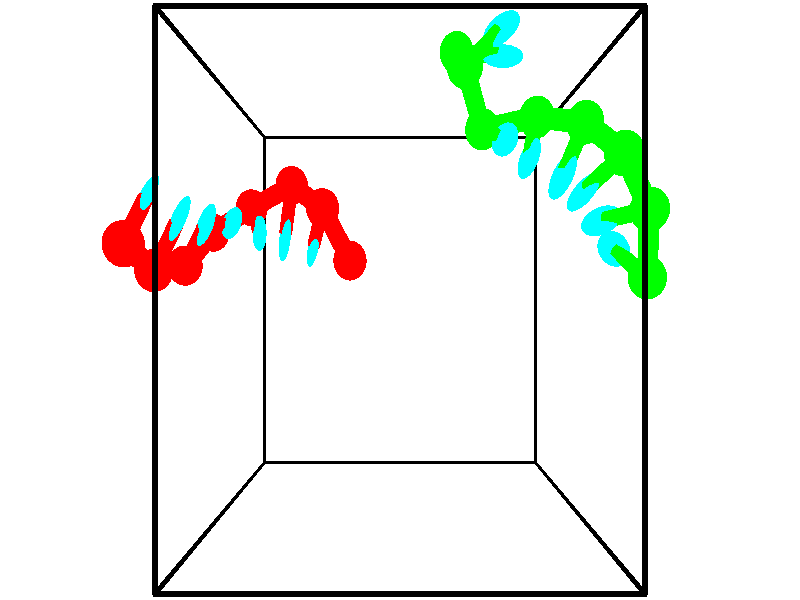 // switches for output
#declare DRAW_BASES = 1; // possible values are 0, 1; only relevant for DNA ribbons
#declare DRAW_BASES_TYPE = 3; // possible values are 1, 2, 3; only relevant for DNA ribbons
#declare DRAW_FOG = 0; // set to 1 to enable fog

#include "colors.inc"

#include "transforms.inc"
background { rgb <1, 1, 1>}

#default {
   normal{
       ripples 0.25
       frequency 0.20
       turbulence 0.2
       lambda 5
   }
	finish {
		phong 0.1
		phong_size 40.
	}
}

// original window dimensions: 1024x640


// camera settings

camera {
	sky <-0, 1, 0>
	up <-0, 1, 0>
	right 1.6 * <1, 0, 0>
	location <2.5, 2.5, 11.1562>
	look_at <2.5, 2.5, 2.5>
	direction <0, 0, -8.6562>
	angle 67.0682
}


# declare cpy_camera_pos = <2.5, 2.5, 11.1562>;
# if (DRAW_FOG = 1)
fog {
	fog_type 2
	up vnormalize(cpy_camera_pos)
	color rgbt<1,1,1,0.3>
	distance 1e-5
	fog_alt 3e-3
	fog_offset 4
}
# end


// LIGHTS

# declare lum = 6;
global_settings {
	ambient_light rgb lum * <0.05, 0.05, 0.05>
	max_trace_level 15
}# declare cpy_direct_light_amount = 0.25;
light_source
{	1000 * <-1, -1, 1>,
	rgb lum * cpy_direct_light_amount
	parallel
}

light_source
{	1000 * <1, 1, -1>,
	rgb lum * cpy_direct_light_amount
	parallel
}

// strand 0

// nucleotide -1

// particle -1
sphere {
	<1.745570, 2.994639, 2.048072> 0.250000
	pigment { color rgbt <1,0,0,0> }
	no_shadow
}
cylinder {
	<1.678543, 3.041584, 1.656532>,  <1.638327, 3.069751, 1.421608>, 0.100000
	pigment { color rgbt <1,0,0,0> }
	no_shadow
}
cylinder {
	<1.678543, 3.041584, 1.656532>,  <1.745570, 2.994639, 2.048072>, 0.100000
	pigment { color rgbt <1,0,0,0> }
	no_shadow
}

// particle -1
sphere {
	<1.678543, 3.041584, 1.656532> 0.100000
	pigment { color rgbt <1,0,0,0> }
	no_shadow
}
sphere {
	0, 1
	scale<0.080000,0.200000,0.300000>
	matrix <-0.985002, 0.021506, 0.171198,
		0.041143, 0.992856, 0.112000,
		-0.167567, 0.117364, -0.978850,
		1.628273, 3.076793, 1.362877>
	pigment { color rgbt <0,1,1,0> }
	no_shadow
}
cylinder {
	<1.328846, 3.658263, 2.016069>,  <1.745570, 2.994639, 2.048072>, 0.130000
	pigment { color rgbt <1,0,0,0> }
	no_shadow
}

// nucleotide -1

// particle -1
sphere {
	<1.328846, 3.658263, 2.016069> 0.250000
	pigment { color rgbt <1,0,0,0> }
	no_shadow
}
cylinder {
	<1.207474, 3.392736, 1.742638>,  <1.134650, 3.233421, 1.578579>, 0.100000
	pigment { color rgbt <1,0,0,0> }
	no_shadow
}
cylinder {
	<1.207474, 3.392736, 1.742638>,  <1.328846, 3.658263, 2.016069>, 0.100000
	pigment { color rgbt <1,0,0,0> }
	no_shadow
}

// particle -1
sphere {
	<1.207474, 3.392736, 1.742638> 0.100000
	pigment { color rgbt <1,0,0,0> }
	no_shadow
}
sphere {
	0, 1
	scale<0.080000,0.200000,0.300000>
	matrix <-0.952093, 0.182563, 0.245337,
		-0.038063, 0.725272, -0.687409,
		-0.303432, -0.663816, -0.683577,
		1.116444, 3.193592, 1.537564>
	pigment { color rgbt <0,1,1,0> }
	no_shadow
}
cylinder {
	<0.811511, 3.988726, 1.735366>,  <1.328846, 3.658263, 2.016069>, 0.130000
	pigment { color rgbt <1,0,0,0> }
	no_shadow
}

// nucleotide -1

// particle -1
sphere {
	<0.811511, 3.988726, 1.735366> 0.250000
	pigment { color rgbt <1,0,0,0> }
	no_shadow
}
cylinder {
	<0.744568, 3.595455, 1.706093>,  <0.704402, 3.359493, 1.688529>, 0.100000
	pigment { color rgbt <1,0,0,0> }
	no_shadow
}
cylinder {
	<0.744568, 3.595455, 1.706093>,  <0.811511, 3.988726, 1.735366>, 0.100000
	pigment { color rgbt <1,0,0,0> }
	no_shadow
}

// particle -1
sphere {
	<0.744568, 3.595455, 1.706093> 0.100000
	pigment { color rgbt <1,0,0,0> }
	no_shadow
}
sphere {
	0, 1
	scale<0.080000,0.200000,0.300000>
	matrix <-0.917038, 0.127986, 0.377704,
		-0.361983, 0.130322, -0.923030,
		-0.167358, -0.983176, -0.073182,
		0.694360, 3.300502, 1.684138>
	pigment { color rgbt <0,1,1,0> }
	no_shadow
}
cylinder {
	<0.095209, 3.744045, 1.360146>,  <0.811511, 3.988726, 1.735366>, 0.130000
	pigment { color rgbt <1,0,0,0> }
	no_shadow
}

// nucleotide -1

// particle -1
sphere {
	<0.095209, 3.744045, 1.360146> 0.250000
	pigment { color rgbt <1,0,0,0> }
	no_shadow
}
cylinder {
	<0.236198, 3.522213, 1.661663>,  <0.320792, 3.389114, 1.842573>, 0.100000
	pigment { color rgbt <1,0,0,0> }
	no_shadow
}
cylinder {
	<0.236198, 3.522213, 1.661663>,  <0.095209, 3.744045, 1.360146>, 0.100000
	pigment { color rgbt <1,0,0,0> }
	no_shadow
}

// particle -1
sphere {
	<0.236198, 3.522213, 1.661663> 0.100000
	pigment { color rgbt <1,0,0,0> }
	no_shadow
}
sphere {
	0, 1
	scale<0.080000,0.200000,0.300000>
	matrix <-0.861413, 0.122487, 0.492914,
		-0.365690, -0.823066, -0.434549,
		0.352474, -0.554580, 0.753793,
		0.341941, 3.355839, 1.887801>
	pigment { color rgbt <0,1,1,0> }
	no_shadow
}
cylinder {
	<-0.457956, 3.387386, 1.608921>,  <0.095209, 3.744045, 1.360146>, 0.130000
	pigment { color rgbt <1,0,0,0> }
	no_shadow
}

// nucleotide -1

// particle -1
sphere {
	<-0.457956, 3.387386, 1.608921> 0.250000
	pigment { color rgbt <1,0,0,0> }
	no_shadow
}
cylinder {
	<-0.202484, 3.426464, 1.914219>,  <-0.049201, 3.449911, 2.097398>, 0.100000
	pigment { color rgbt <1,0,0,0> }
	no_shadow
}
cylinder {
	<-0.202484, 3.426464, 1.914219>,  <-0.457956, 3.387386, 1.608921>, 0.100000
	pigment { color rgbt <1,0,0,0> }
	no_shadow
}

// particle -1
sphere {
	<-0.202484, 3.426464, 1.914219> 0.100000
	pigment { color rgbt <1,0,0,0> }
	no_shadow
}
sphere {
	0, 1
	scale<0.080000,0.200000,0.300000>
	matrix <-0.764347, 0.194851, 0.614661,
		-0.088668, -0.975955, 0.199122,
		0.638680, 0.097697, 0.763245,
		-0.010880, 3.455773, 2.143193>
	pigment { color rgbt <0,1,1,0> }
	no_shadow
}
cylinder {
	<-0.719064, 2.928469, 2.113970>,  <-0.457956, 3.387386, 1.608921>, 0.130000
	pigment { color rgbt <1,0,0,0> }
	no_shadow
}

// nucleotide -1

// particle -1
sphere {
	<-0.719064, 2.928469, 2.113970> 0.250000
	pigment { color rgbt <1,0,0,0> }
	no_shadow
}
cylinder {
	<-0.488541, 3.200964, 2.294540>,  <-0.350227, 3.364461, 2.402883>, 0.100000
	pigment { color rgbt <1,0,0,0> }
	no_shadow
}
cylinder {
	<-0.488541, 3.200964, 2.294540>,  <-0.719064, 2.928469, 2.113970>, 0.100000
	pigment { color rgbt <1,0,0,0> }
	no_shadow
}

// particle -1
sphere {
	<-0.488541, 3.200964, 2.294540> 0.100000
	pigment { color rgbt <1,0,0,0> }
	no_shadow
}
sphere {
	0, 1
	scale<0.080000,0.200000,0.300000>
	matrix <-0.744964, 0.210811, 0.632920,
		0.336003, -0.701052, 0.628989,
		0.576307, 0.681237, 0.451426,
		-0.315648, 3.405335, 2.429968>
	pigment { color rgbt <0,1,1,0> }
	no_shadow
}
cylinder {
	<-0.922469, 2.841547, 2.764106>,  <-0.719064, 2.928469, 2.113970>, 0.130000
	pigment { color rgbt <1,0,0,0> }
	no_shadow
}

// nucleotide -1

// particle -1
sphere {
	<-0.922469, 2.841547, 2.764106> 0.250000
	pigment { color rgbt <1,0,0,0> }
	no_shadow
}
cylinder {
	<-0.709389, 3.176659, 2.812031>,  <-0.581541, 3.377726, 2.840786>, 0.100000
	pigment { color rgbt <1,0,0,0> }
	no_shadow
}
cylinder {
	<-0.709389, 3.176659, 2.812031>,  <-0.922469, 2.841547, 2.764106>, 0.100000
	pigment { color rgbt <1,0,0,0> }
	no_shadow
}

// particle -1
sphere {
	<-0.709389, 3.176659, 2.812031> 0.100000
	pigment { color rgbt <1,0,0,0> }
	no_shadow
}
sphere {
	0, 1
	scale<0.080000,0.200000,0.300000>
	matrix <-0.725609, 0.379265, 0.574151,
		0.435572, -0.392787, 0.809936,
		0.532700, 0.837781, 0.119812,
		-0.549579, 3.427993, 2.847975>
	pigment { color rgbt <0,1,1,0> }
	no_shadow
}
cylinder {
	<-1.017705, 3.095213, 3.477756>,  <-0.922469, 2.841547, 2.764106>, 0.130000
	pigment { color rgbt <1,0,0,0> }
	no_shadow
}

// nucleotide -1

// particle -1
sphere {
	<-1.017705, 3.095213, 3.477756> 0.250000
	pigment { color rgbt <1,0,0,0> }
	no_shadow
}
cylinder {
	<-0.940880, 3.420258, 3.257656>,  <-0.894785, 3.615284, 3.125596>, 0.100000
	pigment { color rgbt <1,0,0,0> }
	no_shadow
}
cylinder {
	<-0.940880, 3.420258, 3.257656>,  <-1.017705, 3.095213, 3.477756>, 0.100000
	pigment { color rgbt <1,0,0,0> }
	no_shadow
}

// particle -1
sphere {
	<-0.940880, 3.420258, 3.257656> 0.100000
	pigment { color rgbt <1,0,0,0> }
	no_shadow
}
sphere {
	0, 1
	scale<0.080000,0.200000,0.300000>
	matrix <-0.692341, 0.509575, 0.510880,
		0.695540, 0.282839, 0.660474,
		0.192064, 0.812610, -0.550251,
		-0.883261, 3.664041, 3.092581>
	pigment { color rgbt <0,1,1,0> }
	no_shadow
}
// strand 1

// nucleotide -1

// particle -1
sphere {
	<3.345155, 5.593203, 2.112068> 0.250000
	pigment { color rgbt <0,1,0,0> }
	no_shadow
}
cylinder {
	<3.719009, 5.524525, 2.236633>,  <3.943322, 5.483318, 2.311373>, 0.100000
	pigment { color rgbt <0,1,0,0> }
	no_shadow
}
cylinder {
	<3.719009, 5.524525, 2.236633>,  <3.345155, 5.593203, 2.112068>, 0.100000
	pigment { color rgbt <0,1,0,0> }
	no_shadow
}

// particle -1
sphere {
	<3.719009, 5.524525, 2.236633> 0.100000
	pigment { color rgbt <0,1,0,0> }
	no_shadow
}
sphere {
	0, 1
	scale<0.080000,0.200000,0.300000>
	matrix <-0.161617, 0.574965, 0.802057,
		-0.316761, -0.799960, 0.509633,
		0.934635, -0.171695, 0.311414,
		3.999400, 5.473016, 2.330057>
	pigment { color rgbt <0,1,1,0> }
	no_shadow
}
cylinder {
	<3.402829, 5.205081, 2.761677>,  <3.345155, 5.593203, 2.112068>, 0.130000
	pigment { color rgbt <0,1,0,0> }
	no_shadow
}

// nucleotide -1

// particle -1
sphere {
	<3.402829, 5.205081, 2.761677> 0.250000
	pigment { color rgbt <0,1,0,0> }
	no_shadow
}
cylinder {
	<3.699463, 5.470936, 2.725208>,  <3.877443, 5.630448, 2.703327>, 0.100000
	pigment { color rgbt <0,1,0,0> }
	no_shadow
}
cylinder {
	<3.699463, 5.470936, 2.725208>,  <3.402829, 5.205081, 2.761677>, 0.100000
	pigment { color rgbt <0,1,0,0> }
	no_shadow
}

// particle -1
sphere {
	<3.699463, 5.470936, 2.725208> 0.100000
	pigment { color rgbt <0,1,0,0> }
	no_shadow
}
sphere {
	0, 1
	scale<0.080000,0.200000,0.300000>
	matrix <-0.299594, 0.449704, 0.841433,
		0.600248, -0.596678, 0.532614,
		0.741583, 0.664637, -0.091173,
		3.921938, 5.670327, 2.697857>
	pigment { color rgbt <0,1,1,0> }
	no_shadow
}
cylinder {
	<3.703107, 4.576484, 2.337085>,  <3.402829, 5.205081, 2.761677>, 0.130000
	pigment { color rgbt <0,1,0,0> }
	no_shadow
}

// nucleotide -1

// particle -1
sphere {
	<3.703107, 4.576484, 2.337085> 0.250000
	pigment { color rgbt <0,1,0,0> }
	no_shadow
}
cylinder {
	<3.829468, 4.429424, 2.686951>,  <3.905284, 4.341188, 2.896870>, 0.100000
	pigment { color rgbt <0,1,0,0> }
	no_shadow
}
cylinder {
	<3.829468, 4.429424, 2.686951>,  <3.703107, 4.576484, 2.337085>, 0.100000
	pigment { color rgbt <0,1,0,0> }
	no_shadow
}

// particle -1
sphere {
	<3.829468, 4.429424, 2.686951> 0.100000
	pigment { color rgbt <0,1,0,0> }
	no_shadow
}
sphere {
	0, 1
	scale<0.080000,0.200000,0.300000>
	matrix <0.835560, -0.328940, -0.440043,
		0.449494, 0.869846, 0.203280,
		0.315903, -0.367649, 0.874665,
		3.924239, 4.319129, 2.949350>
	pigment { color rgbt <0,1,1,0> }
	no_shadow
}
cylinder {
	<4.466383, 4.692597, 2.465470>,  <3.703107, 4.576484, 2.337085>, 0.130000
	pigment { color rgbt <0,1,0,0> }
	no_shadow
}

// nucleotide -1

// particle -1
sphere {
	<4.466383, 4.692597, 2.465470> 0.250000
	pigment { color rgbt <0,1,0,0> }
	no_shadow
}
cylinder {
	<4.360596, 4.369968, 2.676941>,  <4.297123, 4.176392, 2.803824>, 0.100000
	pigment { color rgbt <0,1,0,0> }
	no_shadow
}
cylinder {
	<4.360596, 4.369968, 2.676941>,  <4.466383, 4.692597, 2.465470>, 0.100000
	pigment { color rgbt <0,1,0,0> }
	no_shadow
}

// particle -1
sphere {
	<4.360596, 4.369968, 2.676941> 0.100000
	pigment { color rgbt <0,1,0,0> }
	no_shadow
}
sphere {
	0, 1
	scale<0.080000,0.200000,0.300000>
	matrix <0.786288, -0.497751, -0.366053,
		0.558397, 0.318885, 0.765836,
		-0.264467, -0.806571, 0.528678,
		4.281256, 4.127997, 2.835544>
	pigment { color rgbt <0,1,1,0> }
	no_shadow
}
cylinder {
	<5.049485, 4.539134, 2.841459>,  <4.466383, 4.692597, 2.465470>, 0.130000
	pigment { color rgbt <0,1,0,0> }
	no_shadow
}

// nucleotide -1

// particle -1
sphere {
	<5.049485, 4.539134, 2.841459> 0.250000
	pigment { color rgbt <0,1,0,0> }
	no_shadow
}
cylinder {
	<4.867554, 4.183262, 2.857460>,  <4.758395, 3.969738, 2.867061>, 0.100000
	pigment { color rgbt <0,1,0,0> }
	no_shadow
}
cylinder {
	<4.867554, 4.183262, 2.857460>,  <5.049485, 4.539134, 2.841459>, 0.100000
	pigment { color rgbt <0,1,0,0> }
	no_shadow
}

// particle -1
sphere {
	<4.867554, 4.183262, 2.857460> 0.100000
	pigment { color rgbt <0,1,0,0> }
	no_shadow
}
sphere {
	0, 1
	scale<0.080000,0.200000,0.300000>
	matrix <0.780020, -0.419638, -0.464190,
		0.429767, -0.179923, 0.884832,
		-0.454828, -0.889680, 0.040003,
		4.731105, 3.916358, 2.869461>
	pigment { color rgbt <0,1,1,0> }
	no_shadow
}
cylinder {
	<5.441874, 4.105395, 3.237915>,  <5.049485, 4.539134, 2.841459>, 0.130000
	pigment { color rgbt <0,1,0,0> }
	no_shadow
}

// nucleotide -1

// particle -1
sphere {
	<5.441874, 4.105395, 3.237915> 0.250000
	pigment { color rgbt <0,1,0,0> }
	no_shadow
}
cylinder {
	<5.213470, 3.899139, 2.982395>,  <5.076428, 3.775386, 2.829083>, 0.100000
	pigment { color rgbt <0,1,0,0> }
	no_shadow
}
cylinder {
	<5.213470, 3.899139, 2.982395>,  <5.441874, 4.105395, 3.237915>, 0.100000
	pigment { color rgbt <0,1,0,0> }
	no_shadow
}

// particle -1
sphere {
	<5.213470, 3.899139, 2.982395> 0.100000
	pigment { color rgbt <0,1,0,0> }
	no_shadow
}
sphere {
	0, 1
	scale<0.080000,0.200000,0.300000>
	matrix <0.812983, -0.463279, -0.352749,
		-0.114051, -0.720755, 0.683743,
		-0.571009, -0.515640, -0.638799,
		5.042168, 3.744447, 2.790755>
	pigment { color rgbt <0,1,1,0> }
	no_shadow
}
cylinder {
	<5.830772, 3.508060, 3.101358>,  <5.441874, 4.105395, 3.237915>, 0.130000
	pigment { color rgbt <0,1,0,0> }
	no_shadow
}

// nucleotide -1

// particle -1
sphere {
	<5.830772, 3.508060, 3.101358> 0.250000
	pigment { color rgbt <0,1,0,0> }
	no_shadow
}
cylinder {
	<5.552567, 3.466263, 2.817009>,  <5.385643, 3.441184, 2.646399>, 0.100000
	pigment { color rgbt <0,1,0,0> }
	no_shadow
}
cylinder {
	<5.552567, 3.466263, 2.817009>,  <5.830772, 3.508060, 3.101358>, 0.100000
	pigment { color rgbt <0,1,0,0> }
	no_shadow
}

// particle -1
sphere {
	<5.552567, 3.466263, 2.817009> 0.100000
	pigment { color rgbt <0,1,0,0> }
	no_shadow
}
sphere {
	0, 1
	scale<0.080000,0.200000,0.300000>
	matrix <0.668801, -0.455759, -0.587358,
		-0.262610, -0.883948, 0.386874,
		-0.695515, -0.104495, -0.710872,
		5.343912, 3.434915, 2.603747>
	pigment { color rgbt <0,1,1,0> }
	no_shadow
}
cylinder {
	<5.886640, 2.755805, 2.883301>,  <5.830772, 3.508060, 3.101358>, 0.130000
	pigment { color rgbt <0,1,0,0> }
	no_shadow
}

// nucleotide -1

// particle -1
sphere {
	<5.886640, 2.755805, 2.883301> 0.250000
	pigment { color rgbt <0,1,0,0> }
	no_shadow
}
cylinder {
	<5.729691, 2.966225, 2.581490>,  <5.635521, 3.092477, 2.400402>, 0.100000
	pigment { color rgbt <0,1,0,0> }
	no_shadow
}
cylinder {
	<5.729691, 2.966225, 2.581490>,  <5.886640, 2.755805, 2.883301>, 0.100000
	pigment { color rgbt <0,1,0,0> }
	no_shadow
}

// particle -1
sphere {
	<5.729691, 2.966225, 2.581490> 0.100000
	pigment { color rgbt <0,1,0,0> }
	no_shadow
}
sphere {
	0, 1
	scale<0.080000,0.200000,0.300000>
	matrix <0.741551, -0.304414, -0.597858,
		-0.544192, -0.794106, -0.270649,
		-0.392373, 0.526050, -0.754530,
		5.611979, 3.124040, 2.355131>
	pigment { color rgbt <0,1,1,0> }
	no_shadow
}
// box output
cylinder {
	<0.000000, 0.000000, 0.000000>,  <5.000000, 0.000000, 0.000000>, 0.025000
	pigment { color rgbt <0,0,0,0> }
	no_shadow
}
cylinder {
	<0.000000, 0.000000, 0.000000>,  <0.000000, 5.000000, 0.000000>, 0.025000
	pigment { color rgbt <0,0,0,0> }
	no_shadow
}
cylinder {
	<0.000000, 0.000000, 0.000000>,  <0.000000, 0.000000, 5.000000>, 0.025000
	pigment { color rgbt <0,0,0,0> }
	no_shadow
}
cylinder {
	<5.000000, 5.000000, 5.000000>,  <0.000000, 5.000000, 5.000000>, 0.025000
	pigment { color rgbt <0,0,0,0> }
	no_shadow
}
cylinder {
	<5.000000, 5.000000, 5.000000>,  <5.000000, 0.000000, 5.000000>, 0.025000
	pigment { color rgbt <0,0,0,0> }
	no_shadow
}
cylinder {
	<5.000000, 5.000000, 5.000000>,  <5.000000, 5.000000, 0.000000>, 0.025000
	pigment { color rgbt <0,0,0,0> }
	no_shadow
}
cylinder {
	<0.000000, 0.000000, 5.000000>,  <0.000000, 5.000000, 5.000000>, 0.025000
	pigment { color rgbt <0,0,0,0> }
	no_shadow
}
cylinder {
	<0.000000, 0.000000, 5.000000>,  <5.000000, 0.000000, 5.000000>, 0.025000
	pigment { color rgbt <0,0,0,0> }
	no_shadow
}
cylinder {
	<5.000000, 5.000000, 0.000000>,  <0.000000, 5.000000, 0.000000>, 0.025000
	pigment { color rgbt <0,0,0,0> }
	no_shadow
}
cylinder {
	<5.000000, 5.000000, 0.000000>,  <5.000000, 0.000000, 0.000000>, 0.025000
	pigment { color rgbt <0,0,0,0> }
	no_shadow
}
cylinder {
	<5.000000, 0.000000, 5.000000>,  <5.000000, 0.000000, 0.000000>, 0.025000
	pigment { color rgbt <0,0,0,0> }
	no_shadow
}
cylinder {
	<0.000000, 5.000000, 0.000000>,  <0.000000, 5.000000, 5.000000>, 0.025000
	pigment { color rgbt <0,0,0,0> }
	no_shadow
}
// end of box output
